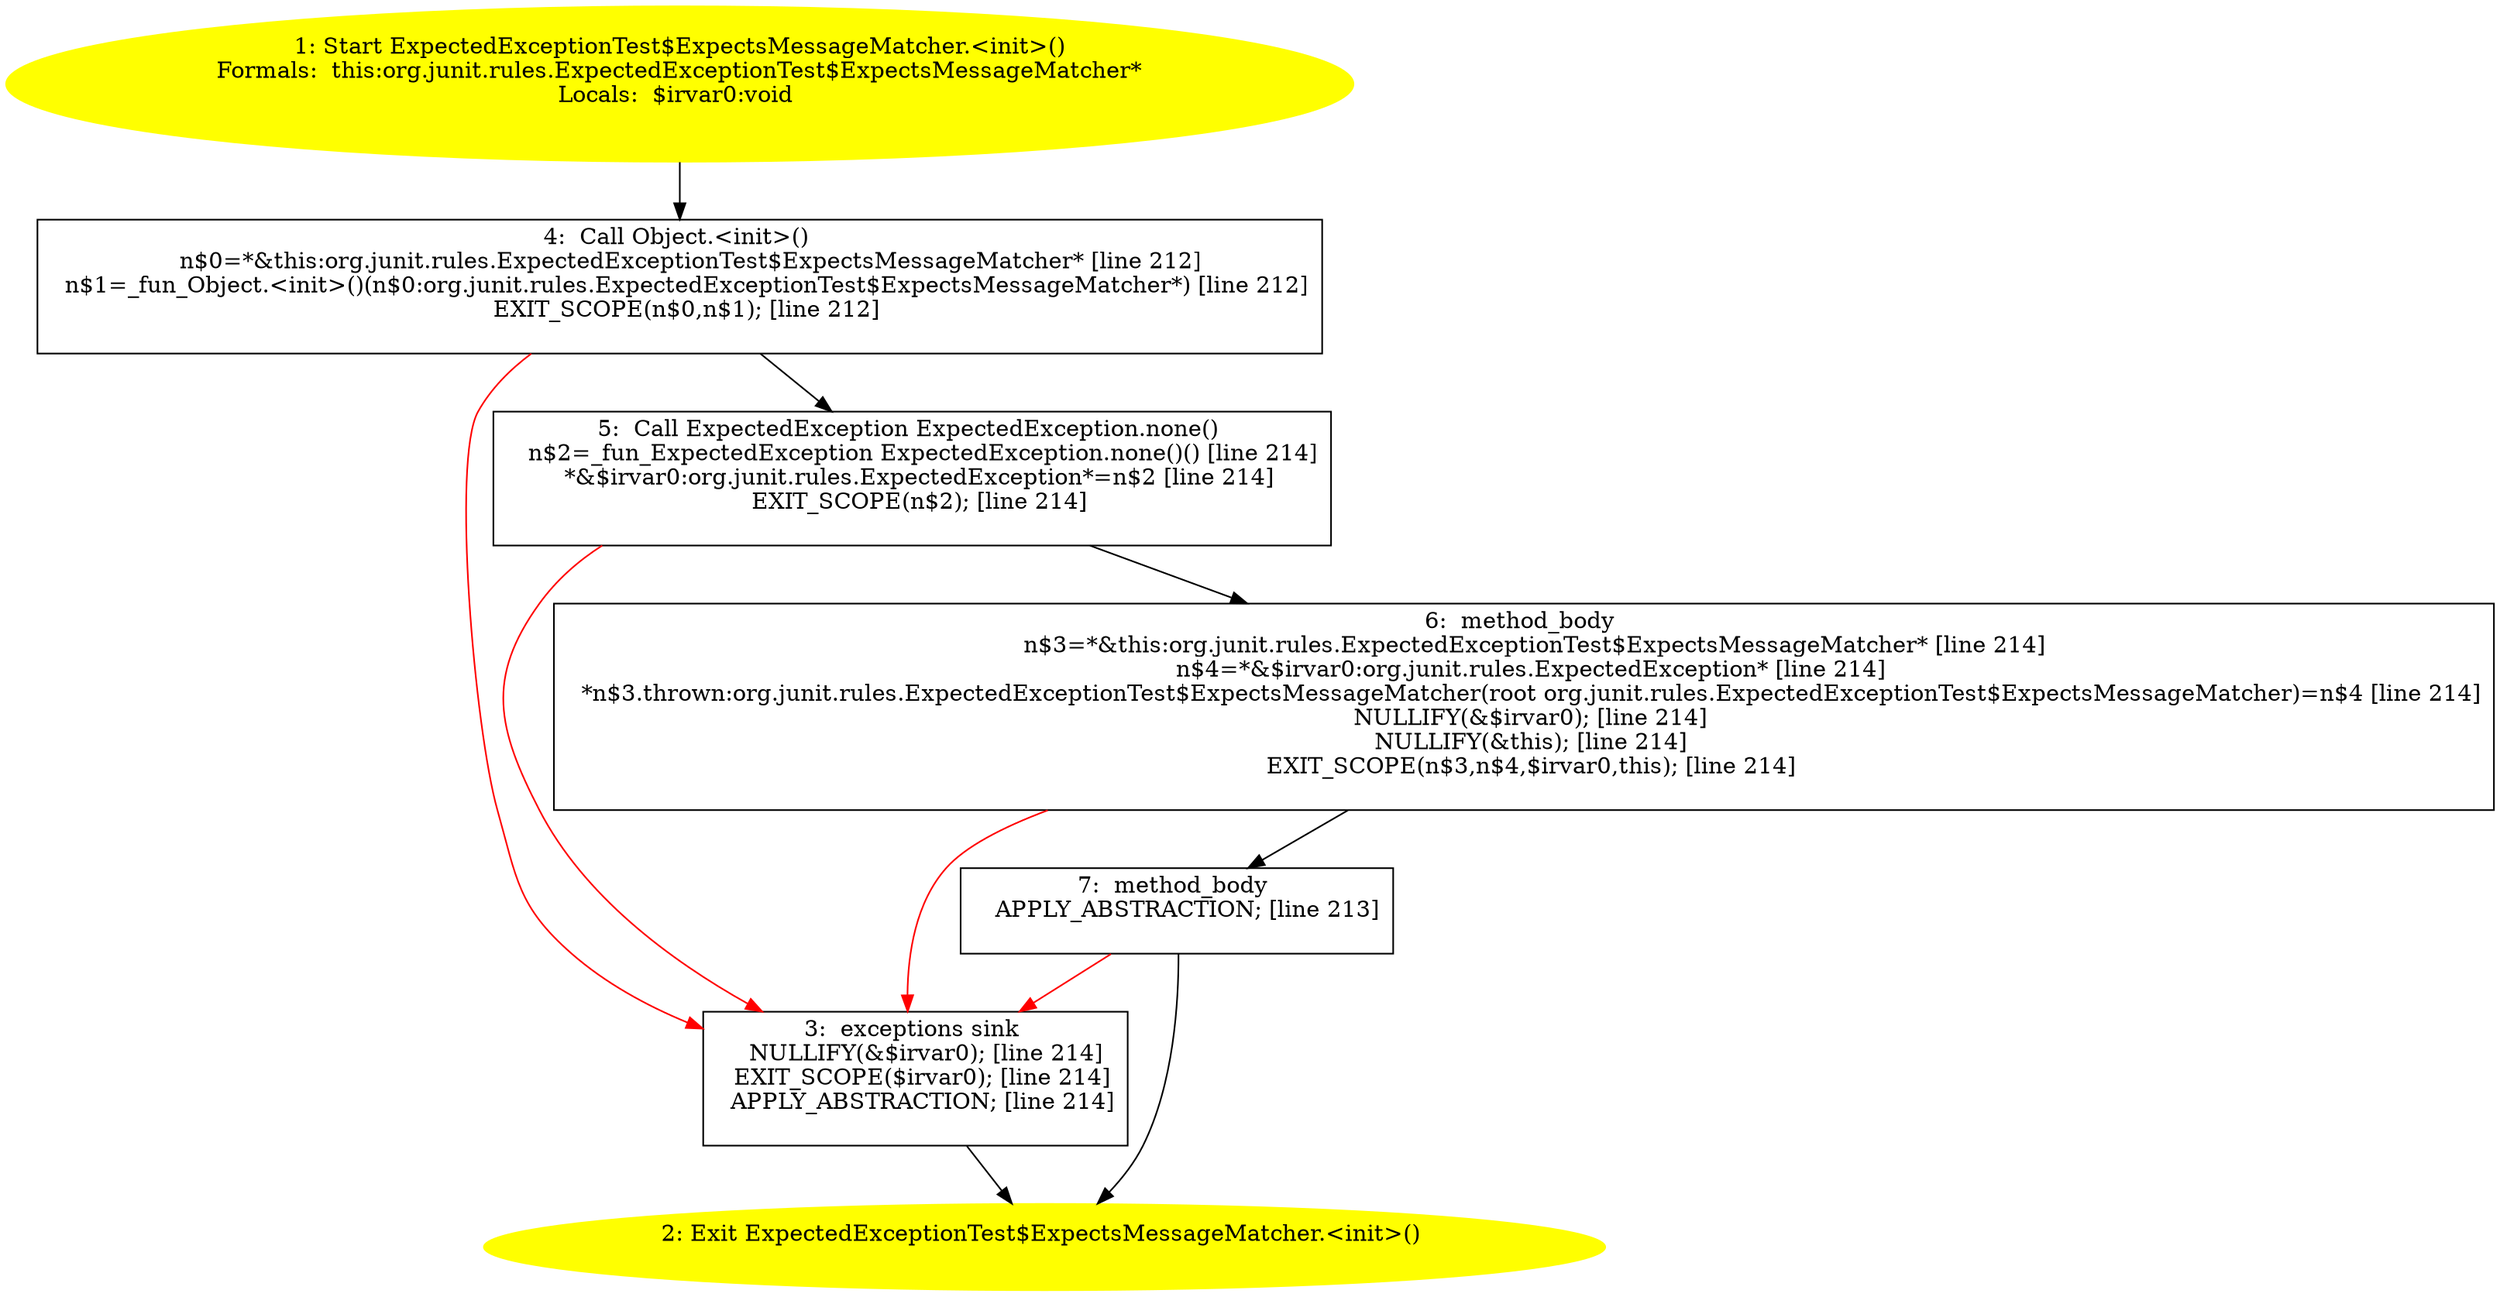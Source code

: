 /* @generated */
digraph cfg {
"org.junit.rules.ExpectedExceptionTest$ExpectsMessageMatcher.<init>().c451b29b0ae8bddf59b2b0abfcf2d593_1" [label="1: Start ExpectedExceptionTest$ExpectsMessageMatcher.<init>()\nFormals:  this:org.junit.rules.ExpectedExceptionTest$ExpectsMessageMatcher*\nLocals:  $irvar0:void \n  " color=yellow style=filled]
	

	 "org.junit.rules.ExpectedExceptionTest$ExpectsMessageMatcher.<init>().c451b29b0ae8bddf59b2b0abfcf2d593_1" -> "org.junit.rules.ExpectedExceptionTest$ExpectsMessageMatcher.<init>().c451b29b0ae8bddf59b2b0abfcf2d593_4" ;
"org.junit.rules.ExpectedExceptionTest$ExpectsMessageMatcher.<init>().c451b29b0ae8bddf59b2b0abfcf2d593_2" [label="2: Exit ExpectedExceptionTest$ExpectsMessageMatcher.<init>() \n  " color=yellow style=filled]
	

"org.junit.rules.ExpectedExceptionTest$ExpectsMessageMatcher.<init>().c451b29b0ae8bddf59b2b0abfcf2d593_3" [label="3:  exceptions sink \n   NULLIFY(&$irvar0); [line 214]\n  EXIT_SCOPE($irvar0); [line 214]\n  APPLY_ABSTRACTION; [line 214]\n " shape="box"]
	

	 "org.junit.rules.ExpectedExceptionTest$ExpectsMessageMatcher.<init>().c451b29b0ae8bddf59b2b0abfcf2d593_3" -> "org.junit.rules.ExpectedExceptionTest$ExpectsMessageMatcher.<init>().c451b29b0ae8bddf59b2b0abfcf2d593_2" ;
"org.junit.rules.ExpectedExceptionTest$ExpectsMessageMatcher.<init>().c451b29b0ae8bddf59b2b0abfcf2d593_4" [label="4:  Call Object.<init>() \n   n$0=*&this:org.junit.rules.ExpectedExceptionTest$ExpectsMessageMatcher* [line 212]\n  n$1=_fun_Object.<init>()(n$0:org.junit.rules.ExpectedExceptionTest$ExpectsMessageMatcher*) [line 212]\n  EXIT_SCOPE(n$0,n$1); [line 212]\n " shape="box"]
	

	 "org.junit.rules.ExpectedExceptionTest$ExpectsMessageMatcher.<init>().c451b29b0ae8bddf59b2b0abfcf2d593_4" -> "org.junit.rules.ExpectedExceptionTest$ExpectsMessageMatcher.<init>().c451b29b0ae8bddf59b2b0abfcf2d593_5" ;
	 "org.junit.rules.ExpectedExceptionTest$ExpectsMessageMatcher.<init>().c451b29b0ae8bddf59b2b0abfcf2d593_4" -> "org.junit.rules.ExpectedExceptionTest$ExpectsMessageMatcher.<init>().c451b29b0ae8bddf59b2b0abfcf2d593_3" [color="red" ];
"org.junit.rules.ExpectedExceptionTest$ExpectsMessageMatcher.<init>().c451b29b0ae8bddf59b2b0abfcf2d593_5" [label="5:  Call ExpectedException ExpectedException.none() \n   n$2=_fun_ExpectedException ExpectedException.none()() [line 214]\n  *&$irvar0:org.junit.rules.ExpectedException*=n$2 [line 214]\n  EXIT_SCOPE(n$2); [line 214]\n " shape="box"]
	

	 "org.junit.rules.ExpectedExceptionTest$ExpectsMessageMatcher.<init>().c451b29b0ae8bddf59b2b0abfcf2d593_5" -> "org.junit.rules.ExpectedExceptionTest$ExpectsMessageMatcher.<init>().c451b29b0ae8bddf59b2b0abfcf2d593_6" ;
	 "org.junit.rules.ExpectedExceptionTest$ExpectsMessageMatcher.<init>().c451b29b0ae8bddf59b2b0abfcf2d593_5" -> "org.junit.rules.ExpectedExceptionTest$ExpectsMessageMatcher.<init>().c451b29b0ae8bddf59b2b0abfcf2d593_3" [color="red" ];
"org.junit.rules.ExpectedExceptionTest$ExpectsMessageMatcher.<init>().c451b29b0ae8bddf59b2b0abfcf2d593_6" [label="6:  method_body \n   n$3=*&this:org.junit.rules.ExpectedExceptionTest$ExpectsMessageMatcher* [line 214]\n  n$4=*&$irvar0:org.junit.rules.ExpectedException* [line 214]\n  *n$3.thrown:org.junit.rules.ExpectedExceptionTest$ExpectsMessageMatcher(root org.junit.rules.ExpectedExceptionTest$ExpectsMessageMatcher)=n$4 [line 214]\n  NULLIFY(&$irvar0); [line 214]\n  NULLIFY(&this); [line 214]\n  EXIT_SCOPE(n$3,n$4,$irvar0,this); [line 214]\n " shape="box"]
	

	 "org.junit.rules.ExpectedExceptionTest$ExpectsMessageMatcher.<init>().c451b29b0ae8bddf59b2b0abfcf2d593_6" -> "org.junit.rules.ExpectedExceptionTest$ExpectsMessageMatcher.<init>().c451b29b0ae8bddf59b2b0abfcf2d593_7" ;
	 "org.junit.rules.ExpectedExceptionTest$ExpectsMessageMatcher.<init>().c451b29b0ae8bddf59b2b0abfcf2d593_6" -> "org.junit.rules.ExpectedExceptionTest$ExpectsMessageMatcher.<init>().c451b29b0ae8bddf59b2b0abfcf2d593_3" [color="red" ];
"org.junit.rules.ExpectedExceptionTest$ExpectsMessageMatcher.<init>().c451b29b0ae8bddf59b2b0abfcf2d593_7" [label="7:  method_body \n   APPLY_ABSTRACTION; [line 213]\n " shape="box"]
	

	 "org.junit.rules.ExpectedExceptionTest$ExpectsMessageMatcher.<init>().c451b29b0ae8bddf59b2b0abfcf2d593_7" -> "org.junit.rules.ExpectedExceptionTest$ExpectsMessageMatcher.<init>().c451b29b0ae8bddf59b2b0abfcf2d593_2" ;
	 "org.junit.rules.ExpectedExceptionTest$ExpectsMessageMatcher.<init>().c451b29b0ae8bddf59b2b0abfcf2d593_7" -> "org.junit.rules.ExpectedExceptionTest$ExpectsMessageMatcher.<init>().c451b29b0ae8bddf59b2b0abfcf2d593_3" [color="red" ];
}
